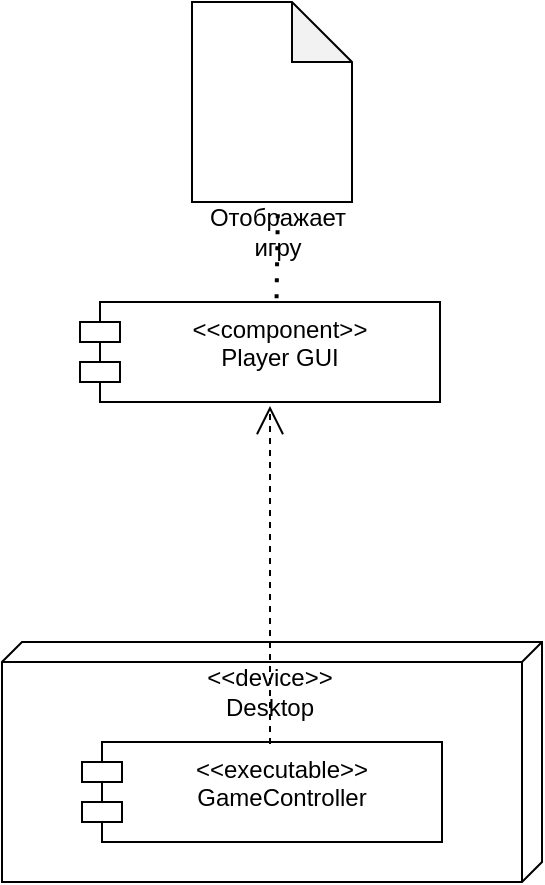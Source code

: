 <mxfile version="20.5.3"><diagram id="zTV-0PweqVflDkgHHVFy" name="Страница 1"><mxGraphModel dx="788" dy="538" grid="1" gridSize="10" guides="1" tooltips="1" connect="1" arrows="1" fold="1" page="1" pageScale="1" pageWidth="827" pageHeight="1169" math="0" shadow="0"><root><mxCell id="0"/><mxCell id="1" parent="0"/><mxCell id="HWVH5WpM7L-0HEWjtMgI-9" value="&lt;&lt;component&gt;&gt;&#xa;Player GUI" style="shape=module;align=left;spacingLeft=20;align=center;verticalAlign=top;" vertex="1" parent="1"><mxGeometry x="329" y="260" width="180" height="50" as="geometry"/></mxCell><mxCell id="HWVH5WpM7L-0HEWjtMgI-10" value="" style="verticalAlign=top;align=left;spacingTop=8;spacingLeft=2;spacingRight=12;shape=cube;size=10;direction=south;fontStyle=4;html=1;" vertex="1" parent="1"><mxGeometry x="290" y="430" width="270" height="120" as="geometry"/></mxCell><mxCell id="HWVH5WpM7L-0HEWjtMgI-11" value="&lt;&lt;executable&gt;&gt;&#xa;GameController" style="shape=module;align=left;spacingLeft=20;align=center;verticalAlign=top;" vertex="1" parent="1"><mxGeometry x="330" y="480" width="180" height="50" as="geometry"/></mxCell><mxCell id="HWVH5WpM7L-0HEWjtMgI-12" value="&amp;lt;&amp;lt;device&amp;gt;&amp;gt;&lt;br&gt;Desktop" style="text;html=1;strokeColor=none;fillColor=none;align=center;verticalAlign=middle;whiteSpace=wrap;rounded=0;" vertex="1" parent="1"><mxGeometry x="394" y="440" width="60" height="30" as="geometry"/></mxCell><mxCell id="HWVH5WpM7L-0HEWjtMgI-13" value="" style="endArrow=open;endSize=12;dashed=1;html=1;rounded=0;strokeColor=default;" edge="1" parent="1"><mxGeometry width="160" relative="1" as="geometry"><mxPoint x="424" y="481" as="sourcePoint"/><mxPoint x="424" y="312" as="targetPoint"/></mxGeometry></mxCell><mxCell id="HWVH5WpM7L-0HEWjtMgI-14" value="" style="shape=note;whiteSpace=wrap;html=1;backgroundOutline=1;darkOpacity=0.05;" vertex="1" parent="1"><mxGeometry x="385" y="110" width="80" height="100" as="geometry"/></mxCell><mxCell id="HWVH5WpM7L-0HEWjtMgI-15" value="Отображает&lt;br&gt;игру" style="text;html=1;strokeColor=none;fillColor=none;align=center;verticalAlign=middle;whiteSpace=wrap;rounded=0;" vertex="1" parent="1"><mxGeometry x="398" y="210" width="60" height="30" as="geometry"/></mxCell><mxCell id="HWVH5WpM7L-0HEWjtMgI-16" value="" style="endArrow=none;dashed=1;html=1;dashPattern=1 3;strokeWidth=2;rounded=0;strokeColor=default;entryX=0.5;entryY=0;entryDx=0;entryDy=0;exitX=0.546;exitY=-0.037;exitDx=0;exitDy=0;exitPerimeter=0;" edge="1" parent="1" source="HWVH5WpM7L-0HEWjtMgI-9" target="HWVH5WpM7L-0HEWjtMgI-15"><mxGeometry width="50" height="50" relative="1" as="geometry"><mxPoint x="380" y="270" as="sourcePoint"/><mxPoint x="430" y="220" as="targetPoint"/></mxGeometry></mxCell></root></mxGraphModel></diagram></mxfile>
